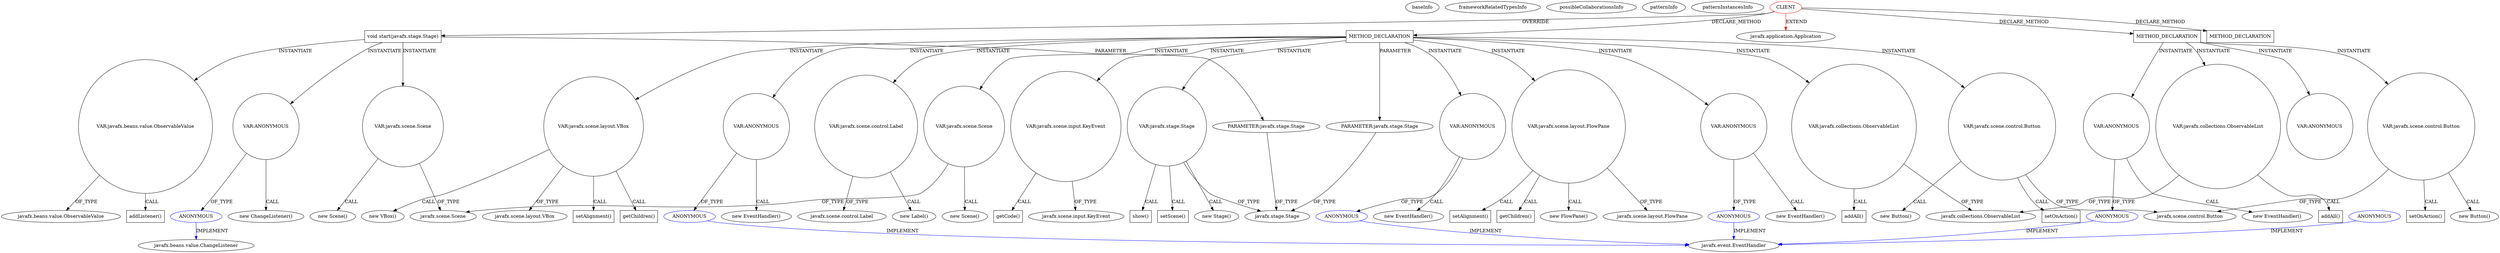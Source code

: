 digraph {
baseInfo[graphId=2816,category="pattern",isAnonymous=false,possibleRelation=true]
frameworkRelatedTypesInfo[0="javafx.application.Application"]
possibleCollaborationsInfo[0="2816~INSTANTIATION-CLIENT_METHOD_DECLARATION-~javafx.application.Application ~javafx.event.EventHandler ~false~true",1="2816~INSTANTIATION-CLIENT_METHOD_DECLARATION-~javafx.application.Application ~javafx.event.EventHandler ~false~true",2="2816~INSTANTIATION-CLIENT_METHOD_DECLARATION-~javafx.application.Application ~javafx.event.EventHandler ~false~true",3="2816~INSTANTIATION-CLIENT_METHOD_DECLARATION-~javafx.application.Application ~javafx.event.EventHandler ~false~true",4="2816~INSTANTIATION-OVERRIDING_METHOD_DECLARATION-~javafx.application.Application ~javafx.beans.value.ChangeListener ~false~true"]
patternInfo[frequency=2.0,patternRootClient=0]
patternInstancesInfo[0="DC37-Super-Mario-Paint~/DC37-Super-Mario-Paint/Super-Mario-Paint-master/src/smp/SuperMarioPaint.java~SuperMarioPaint~262",1="villu164-SoneOtsing~/villu164-SoneOtsing/SoneOtsing-master/src/application/Main.java~Main~4686"]
237[label="new FlowPane()",vertexType="CONSTRUCTOR_CALL",isFrameworkType=false]
238[label="VAR:javafx.scene.layout.FlowPane",vertexType="VARIABLE_EXPRESION",isFrameworkType=false,shape=circle]
13[label="javafx.scene.layout.FlowPane",vertexType="FRAMEWORK_CLASS_TYPE",isFrameworkType=false]
241[label="setAlignment()",vertexType="INSIDE_CALL",isFrameworkType=false,shape=box]
204[label="METHOD_DECLARATION",vertexType="CLIENT_METHOD_DECLARATION",isFrameworkType=false,shape=box]
0[label="CLIENT",vertexType="ROOT_CLIENT_CLASS_DECLARATION",isFrameworkType=false,color=red]
205[label="PARAMETER:javafx.stage.Stage",vertexType="PARAMETER_DECLARATION",isFrameworkType=false]
263[label="VAR:ANONYMOUS",vertexType="VARIABLE_EXPRESION",isFrameworkType=false,shape=circle]
264[label="ANONYMOUS",vertexType="REFERENCE_ANONYMOUS_DECLARATION",isFrameworkType=false,color=blue]
262[label="new EventHandler()",vertexType="CONSTRUCTOR_CALL",isFrameworkType=false]
222[label="VAR:ANONYMOUS",vertexType="VARIABLE_EXPRESION",isFrameworkType=false,shape=circle]
223[label="ANONYMOUS",vertexType="REFERENCE_ANONYMOUS_DECLARATION",isFrameworkType=false,color=blue]
221[label="new EventHandler()",vertexType="CONSTRUCTOR_CALL",isFrameworkType=false]
230[label="VAR:ANONYMOUS",vertexType="VARIABLE_EXPRESION",isFrameworkType=false,shape=circle]
231[label="ANONYMOUS",vertexType="REFERENCE_ANONYMOUS_DECLARATION",isFrameworkType=false,color=blue]
229[label="new EventHandler()",vertexType="CONSTRUCTOR_CALL",isFrameworkType=false]
4[label="javafx.stage.Stage",vertexType="FRAMEWORK_CLASS_TYPE",isFrameworkType=false]
3[label="PARAMETER:javafx.stage.Stage",vertexType="PARAMETER_DECLARATION",isFrameworkType=false]
2[label="void start(javafx.stage.Stage)",vertexType="OVERRIDING_METHOD_DECLARATION",isFrameworkType=false,shape=box]
246[label="getChildren()",vertexType="INSIDE_CALL",isFrameworkType=false,shape=box]
39[label="javafx.event.EventHandler",vertexType="FRAMEWORK_INTERFACE_TYPE",isFrameworkType=false]
38[label="ANONYMOUS",vertexType="REFERENCE_ANONYMOUS_DECLARATION",isFrameworkType=false,color=blue]
293[label="ANONYMOUS",vertexType="REFERENCE_ANONYMOUS_DECLARATION",isFrameworkType=false,color=blue]
248[label="VAR:javafx.scene.layout.VBox",vertexType="VARIABLE_EXPRESION",isFrameworkType=false,shape=circle]
251[label="setAlignment()",vertexType="INSIDE_CALL",isFrameworkType=false,shape=box]
256[label="getChildren()",vertexType="INSIDE_CALL",isFrameworkType=false,shape=box]
292[label="VAR:ANONYMOUS",vertexType="VARIABLE_EXPRESION",isFrameworkType=false,shape=circle]
291[label="new EventHandler()",vertexType="CONSTRUCTOR_CALL",isFrameworkType=false]
54[label="VAR:ANONYMOUS",vertexType="VARIABLE_EXPRESION",isFrameworkType=false,shape=circle]
53[label="new ChangeListener()",vertexType="CONSTRUCTOR_CALL",isFrameworkType=false]
55[label="ANONYMOUS",vertexType="REFERENCE_ANONYMOUS_DECLARATION",isFrameworkType=false,color=blue]
56[label="javafx.beans.value.ChangeListener",vertexType="FRAMEWORK_INTERFACE_TYPE",isFrameworkType=false]
208[label="VAR:javafx.stage.Stage",vertexType="VARIABLE_EXPRESION",isFrameworkType=false,shape=circle]
276[label="show()",vertexType="INSIDE_CALL",isFrameworkType=false,shape=box]
1[label="javafx.application.Application",vertexType="FRAMEWORK_CLASS_TYPE",isFrameworkType=false]
258[label="VAR:javafx.scene.Scene",vertexType="VARIABLE_EXPRESION",isFrameworkType=false,shape=circle]
257[label="new Scene()",vertexType="CONSTRUCTOR_CALL",isFrameworkType=false]
9[label="VAR:javafx.scene.Scene",vertexType="VARIABLE_EXPRESION",isFrameworkType=false,shape=circle]
8[label="new Scene()",vertexType="CONSTRUCTOR_CALL",isFrameworkType=false]
211[label="VAR:javafx.scene.control.Label",vertexType="VARIABLE_EXPRESION",isFrameworkType=false,shape=circle]
212[label="javafx.scene.control.Label",vertexType="FRAMEWORK_CLASS_TYPE",isFrameworkType=false]
210[label="new Label()",vertexType="CONSTRUCTOR_CALL",isFrameworkType=false]
279[label="METHOD_DECLARATION",vertexType="CLIENT_METHOD_DECLARATION",isFrameworkType=false,shape=box]
323[label="VAR:ANONYMOUS",vertexType="VARIABLE_EXPRESION",isFrameworkType=false,shape=circle]
198[label="METHOD_DECLARATION",vertexType="CLIENT_METHOD_DECLARATION",isFrameworkType=false,shape=box]
287[label="VAR:javafx.scene.control.Button",vertexType="VARIABLE_EXPRESION",isFrameworkType=false,shape=circle]
214[label="VAR:javafx.scene.control.Button",vertexType="VARIABLE_EXPRESION",isFrameworkType=false,shape=circle]
247[label="new VBox()",vertexType="CONSTRUCTOR_CALL",isFrameworkType=false]
249[label="javafx.scene.layout.VBox",vertexType="FRAMEWORK_CLASS_TYPE",isFrameworkType=false]
252[label="VAR:javafx.collections.ObservableList",vertexType="VARIABLE_EXPRESION",isFrameworkType=false,shape=circle]
302[label="VAR:javafx.collections.ObservableList",vertexType="VARIABLE_EXPRESION",isFrameworkType=false,shape=circle]
244[label="javafx.collections.ObservableList",vertexType="FRAMEWORK_INTERFACE_TYPE",isFrameworkType=false]
213[label="new Button()",vertexType="CONSTRUCTOR_CALL",isFrameworkType=false]
286[label="new Button()",vertexType="CONSTRUCTOR_CALL",isFrameworkType=false]
215[label="javafx.scene.control.Button",vertexType="FRAMEWORK_CLASS_TYPE",isFrameworkType=false]
207[label="new Stage()",vertexType="CONSTRUCTOR_CALL",isFrameworkType=false]
274[label="setScene()",vertexType="INSIDE_CALL",isFrameworkType=false,shape=box]
10[label="javafx.scene.Scene",vertexType="FRAMEWORK_CLASS_TYPE",isFrameworkType=false]
253[label="addAll()",vertexType="INSIDE_CALL",isFrameworkType=false,shape=box]
303[label="addAll()",vertexType="INSIDE_CALL",isFrameworkType=false,shape=box]
48[label="VAR:javafx.beans.value.ObservableValue",vertexType="VARIABLE_EXPRESION",isFrameworkType=false,shape=circle]
50[label="javafx.beans.value.ObservableValue",vertexType="FRAMEWORK_INTERFACE_TYPE",isFrameworkType=false]
49[label="addListener()",vertexType="INSIDE_CALL",isFrameworkType=false,shape=box]
266[label="VAR:javafx.scene.input.KeyEvent",vertexType="VARIABLE_EXPRESION",isFrameworkType=false,shape=circle]
125[label="javafx.scene.input.KeyEvent",vertexType="FRAMEWORK_CLASS_TYPE",isFrameworkType=false]
267[label="getCode()",vertexType="INSIDE_CALL",isFrameworkType=false,shape=box]
290[label="setOnAction()",vertexType="INSIDE_CALL",isFrameworkType=false,shape=box]
220[label="setOnAction()",vertexType="INSIDE_CALL",isFrameworkType=false,shape=box]
54->55[label="OF_TYPE"]
302->303[label="CALL"]
293->39[label="IMPLEMENT",color=blue]
48->49[label="CALL"]
2->48[label="INSTANTIATE"]
258->10[label="OF_TYPE"]
248->251[label="CALL"]
55->56[label="IMPLEMENT",color=blue]
263->264[label="OF_TYPE"]
266->125[label="OF_TYPE"]
248->249[label="OF_TYPE"]
0->1[label="EXTEND",color=red]
222->223[label="OF_TYPE"]
0->198[label="DECLARE_METHOD"]
208->4[label="OF_TYPE"]
279->302[label="INSTANTIATE"]
223->39[label="IMPLEMENT",color=blue]
0->204[label="DECLARE_METHOD"]
205->4[label="OF_TYPE"]
287->290[label="CALL"]
204->211[label="INSTANTIATE"]
287->215[label="OF_TYPE"]
204->205[label="PARAMETER"]
279->287[label="INSTANTIATE"]
208->276[label="CALL"]
204->214[label="INSTANTIATE"]
292->291[label="CALL"]
204->230[label="INSTANTIATE"]
204->263[label="INSTANTIATE"]
214->213[label="CALL"]
204->222[label="INSTANTIATE"]
214->215[label="OF_TYPE"]
230->231[label="OF_TYPE"]
0->279[label="DECLARE_METHOD"]
238->246[label="CALL"]
48->50[label="OF_TYPE"]
2->54[label="INSTANTIATE"]
9->8[label="CALL"]
204->252[label="INSTANTIATE"]
211->212[label="OF_TYPE"]
252->253[label="CALL"]
248->256[label="CALL"]
54->53[label="CALL"]
266->267[label="CALL"]
204->266[label="INSTANTIATE"]
38->39[label="IMPLEMENT",color=blue]
238->13[label="OF_TYPE"]
214->220[label="CALL"]
222->221[label="CALL"]
3->4[label="OF_TYPE"]
2->3[label="PARAMETER"]
248->247[label="CALL"]
208->207[label="CALL"]
258->257[label="CALL"]
287->286[label="CALL"]
279->323[label="INSTANTIATE"]
2->9[label="INSTANTIATE"]
238->241[label="CALL"]
230->229[label="CALL"]
204->238[label="INSTANTIATE"]
264->39[label="IMPLEMENT",color=blue]
292->293[label="OF_TYPE"]
279->292[label="INSTANTIATE"]
211->210[label="CALL"]
231->39[label="IMPLEMENT",color=blue]
0->2[label="OVERRIDE"]
252->244[label="OF_TYPE"]
238->237[label="CALL"]
204->248[label="INSTANTIATE"]
204->258[label="INSTANTIATE"]
263->262[label="CALL"]
9->10[label="OF_TYPE"]
302->244[label="OF_TYPE"]
204->208[label="INSTANTIATE"]
208->274[label="CALL"]
}
